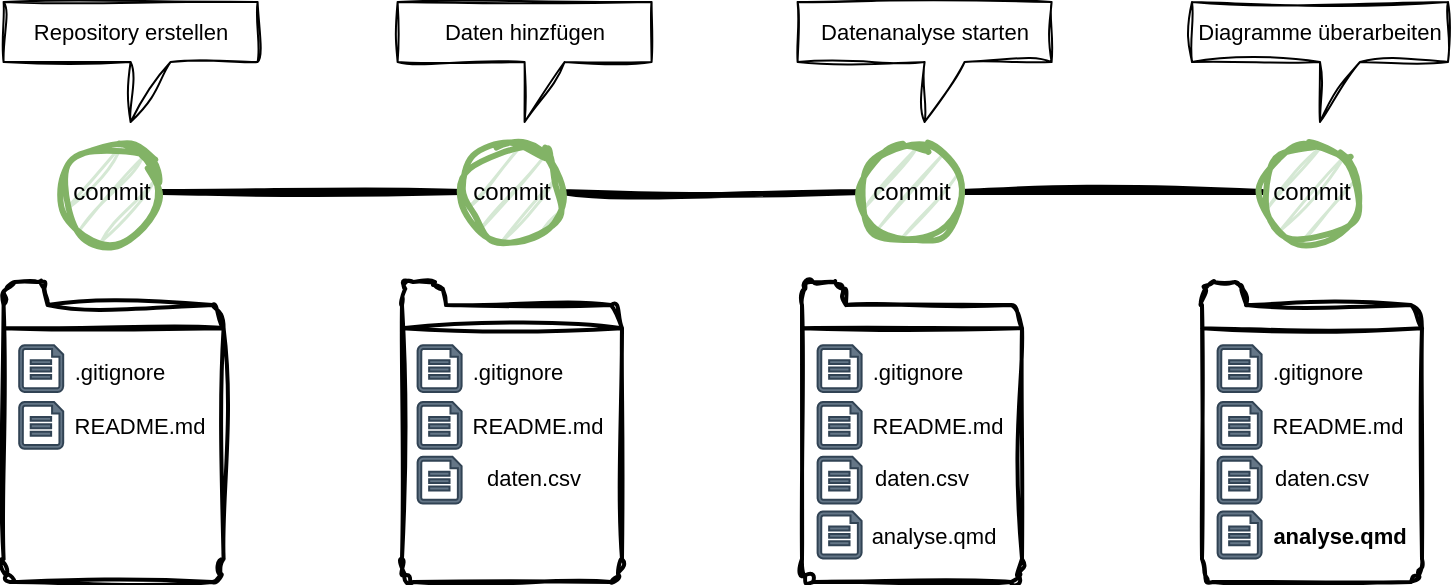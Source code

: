 <mxfile version="24.7.17">
  <diagram name="Page-1" id="yMOp3txGU8GjzoFIvgic">
    <mxGraphModel dx="1026" dy="688" grid="1" gridSize="10" guides="1" tooltips="1" connect="1" arrows="1" fold="1" page="1" pageScale="1" pageWidth="827" pageHeight="1169" math="0" shadow="0">
      <root>
        <mxCell id="0" />
        <mxCell id="1" parent="0" />
        <mxCell id="Krd_W6XfxrQ1XzyGEe3o-5" style="edgeStyle=orthogonalEdgeStyle;rounded=0;orthogonalLoop=1;jettySize=auto;html=1;endArrow=none;endFill=0;strokeWidth=3;sketch=1;curveFitting=1;jiggle=2;" parent="1" source="Krd_W6XfxrQ1XzyGEe3o-1" target="Krd_W6XfxrQ1XzyGEe3o-2" edge="1">
          <mxGeometry relative="1" as="geometry" />
        </mxCell>
        <mxCell id="Krd_W6XfxrQ1XzyGEe3o-1" value="commit" style="ellipse;whiteSpace=wrap;html=1;fillColor=#d5e8d4;strokeColor=#82b366;strokeWidth=3;sketch=1;curveFitting=1;jiggle=2;" parent="1" vertex="1">
          <mxGeometry x="75" y="160" width="50" height="50" as="geometry" />
        </mxCell>
        <mxCell id="ukLrMctXmGFwFIPji665-2" style="edgeStyle=orthogonalEdgeStyle;shape=connector;rounded=0;orthogonalLoop=1;jettySize=auto;html=1;strokeColor=default;strokeWidth=3;align=center;verticalAlign=middle;fontFamily=Helvetica;fontSize=11;fontColor=default;labelBackgroundColor=default;endArrow=none;endFill=0;sketch=1;curveFitting=1;jiggle=2;" edge="1" parent="1" source="Krd_W6XfxrQ1XzyGEe3o-2" target="Krd_W6XfxrQ1XzyGEe3o-3">
          <mxGeometry relative="1" as="geometry" />
        </mxCell>
        <mxCell id="Krd_W6XfxrQ1XzyGEe3o-2" value="&lt;div&gt;commit&lt;/div&gt;" style="ellipse;whiteSpace=wrap;html=1;fillColor=#d5e8d4;strokeColor=#82b366;strokeWidth=3;sketch=1;curveFitting=1;jiggle=2;" parent="1" vertex="1">
          <mxGeometry x="275" y="160" width="50" height="50" as="geometry" />
        </mxCell>
        <mxCell id="ukLrMctXmGFwFIPji665-3" style="edgeStyle=orthogonalEdgeStyle;shape=connector;rounded=0;orthogonalLoop=1;jettySize=auto;html=1;strokeColor=default;strokeWidth=3;align=center;verticalAlign=middle;fontFamily=Helvetica;fontSize=11;fontColor=default;labelBackgroundColor=default;endArrow=none;endFill=0;sketch=1;curveFitting=1;jiggle=2;" edge="1" parent="1" source="Krd_W6XfxrQ1XzyGEe3o-3" target="Krd_W6XfxrQ1XzyGEe3o-4">
          <mxGeometry relative="1" as="geometry" />
        </mxCell>
        <mxCell id="Krd_W6XfxrQ1XzyGEe3o-3" value="commit" style="ellipse;whiteSpace=wrap;html=1;fillColor=#d5e8d4;strokeColor=#82b366;strokeWidth=3;sketch=1;curveFitting=1;jiggle=2;" parent="1" vertex="1">
          <mxGeometry x="475" y="160" width="50" height="50" as="geometry" />
        </mxCell>
        <mxCell id="Krd_W6XfxrQ1XzyGEe3o-4" value="&lt;div&gt;commit&lt;/div&gt;" style="ellipse;whiteSpace=wrap;html=1;fillColor=#d5e8d4;strokeColor=#82b366;strokeWidth=3;sketch=1;curveFitting=1;jiggle=2;" parent="1" vertex="1">
          <mxGeometry x="675" y="160" width="50" height="50" as="geometry" />
        </mxCell>
        <mxCell id="ukLrMctXmGFwFIPji665-53" value="" style="html=1;verticalLabelPosition=bottom;align=center;labelBackgroundColor=#ffffff;verticalAlign=top;strokeWidth=2;shadow=0;dashed=0;shape=mxgraph.ios7.icons.folder;fontFamily=Helvetica;fontSize=11;sketch=1;curveFitting=1;jiggle=2;" vertex="1" parent="1">
          <mxGeometry x="45.8" y="230" width="110" height="150" as="geometry" />
        </mxCell>
        <mxCell id="ukLrMctXmGFwFIPji665-54" value=".gitignore" style="text;html=1;align=center;verticalAlign=middle;whiteSpace=wrap;rounded=0;fontFamily=Helvetica;fontSize=11;fontColor=default;labelBackgroundColor=default;" vertex="1" parent="1">
          <mxGeometry x="73.6" y="260" width="60" height="30" as="geometry" />
        </mxCell>
        <mxCell id="ukLrMctXmGFwFIPji665-55" value="&lt;div&gt;README.md&lt;/div&gt;" style="text;html=1;align=center;verticalAlign=middle;whiteSpace=wrap;rounded=0;fontFamily=Helvetica;fontSize=11;fontColor=default;labelBackgroundColor=default;" vertex="1" parent="1">
          <mxGeometry x="83.8" y="286.7" width="60" height="30" as="geometry" />
        </mxCell>
        <mxCell id="ukLrMctXmGFwFIPji665-56" value="" style="sketch=0;aspect=fixed;pointerEvents=1;shadow=0;dashed=0;html=1;strokeColor=#314354;labelPosition=center;verticalLabelPosition=bottom;verticalAlign=top;align=center;fillColor=#647687;shape=mxgraph.azure.file;fontFamily=Helvetica;fontSize=11;fontColor=#ffffff;labelBackgroundColor=default;" vertex="1" parent="1">
          <mxGeometry x="53.6" y="261.59" width="22" height="23.41" as="geometry" />
        </mxCell>
        <mxCell id="ukLrMctXmGFwFIPji665-57" value="" style="sketch=0;aspect=fixed;pointerEvents=1;shadow=0;dashed=0;html=1;strokeColor=#314354;labelPosition=center;verticalLabelPosition=bottom;verticalAlign=top;align=center;fillColor=#647687;shape=mxgraph.azure.file;fontFamily=Helvetica;fontSize=11;fontColor=#ffffff;labelBackgroundColor=default;" vertex="1" parent="1">
          <mxGeometry x="53.6" y="290" width="22" height="23.4" as="geometry" />
        </mxCell>
        <mxCell id="ukLrMctXmGFwFIPji665-62" value="" style="html=1;verticalLabelPosition=bottom;align=center;labelBackgroundColor=#ffffff;verticalAlign=top;strokeWidth=2;shadow=0;dashed=0;shape=mxgraph.ios7.icons.folder;fontFamily=Helvetica;fontSize=11;sketch=1;curveFitting=1;jiggle=2;" vertex="1" parent="1">
          <mxGeometry x="645" y="230" width="110" height="150" as="geometry" />
        </mxCell>
        <mxCell id="ukLrMctXmGFwFIPji665-63" value=".gitignore" style="text;html=1;align=center;verticalAlign=middle;whiteSpace=wrap;rounded=0;fontFamily=Helvetica;fontSize=11;fontColor=default;labelBackgroundColor=default;" vertex="1" parent="1">
          <mxGeometry x="672.8" y="260" width="60" height="30" as="geometry" />
        </mxCell>
        <mxCell id="ukLrMctXmGFwFIPji665-64" value="&lt;div&gt;README.md&lt;/div&gt;" style="text;html=1;align=center;verticalAlign=middle;whiteSpace=wrap;rounded=0;fontFamily=Helvetica;fontSize=11;fontColor=default;labelBackgroundColor=default;" vertex="1" parent="1">
          <mxGeometry x="683" y="286.7" width="60" height="30" as="geometry" />
        </mxCell>
        <mxCell id="ukLrMctXmGFwFIPji665-65" value="" style="sketch=0;aspect=fixed;pointerEvents=1;shadow=0;dashed=0;html=1;strokeColor=#314354;labelPosition=center;verticalLabelPosition=bottom;verticalAlign=top;align=center;fillColor=#647687;shape=mxgraph.azure.file;fontFamily=Helvetica;fontSize=11;fontColor=#ffffff;labelBackgroundColor=default;" vertex="1" parent="1">
          <mxGeometry x="652.8" y="261.59" width="22" height="23.41" as="geometry" />
        </mxCell>
        <mxCell id="ukLrMctXmGFwFIPji665-66" value="" style="sketch=0;aspect=fixed;pointerEvents=1;shadow=0;dashed=0;html=1;strokeColor=#314354;labelPosition=center;verticalLabelPosition=bottom;verticalAlign=top;align=center;fillColor=#647687;shape=mxgraph.azure.file;fontFamily=Helvetica;fontSize=11;fontColor=#ffffff;labelBackgroundColor=default;" vertex="1" parent="1">
          <mxGeometry x="652.8" y="290" width="22" height="23.4" as="geometry" />
        </mxCell>
        <mxCell id="ukLrMctXmGFwFIPji665-67" value="" style="sketch=0;aspect=fixed;pointerEvents=1;shadow=0;dashed=0;html=1;strokeColor=#314354;labelPosition=center;verticalLabelPosition=bottom;verticalAlign=top;align=center;fillColor=#647687;shape=mxgraph.azure.file;fontFamily=Helvetica;fontSize=11;fontColor=#ffffff;labelBackgroundColor=default;" vertex="1" parent="1">
          <mxGeometry x="652.8" y="317.4" width="22" height="23.4" as="geometry" />
        </mxCell>
        <mxCell id="ukLrMctXmGFwFIPji665-68" value="&lt;div&gt;daten.csv&lt;/div&gt;" style="text;html=1;align=center;verticalAlign=middle;whiteSpace=wrap;rounded=0;fontFamily=Helvetica;fontSize=11;fontColor=default;labelBackgroundColor=default;" vertex="1" parent="1">
          <mxGeometry x="674.8" y="311.5" width="60" height="33.3" as="geometry" />
        </mxCell>
        <mxCell id="ukLrMctXmGFwFIPji665-69" value="" style="sketch=0;aspect=fixed;pointerEvents=1;shadow=0;dashed=0;html=1;strokeColor=#314354;labelPosition=center;verticalLabelPosition=bottom;verticalAlign=top;align=center;fillColor=#647687;shape=mxgraph.azure.file;fontFamily=Helvetica;fontSize=11;fontColor=#ffffff;labelBackgroundColor=default;" vertex="1" parent="1">
          <mxGeometry x="652.8" y="344.8" width="22" height="23.4" as="geometry" />
        </mxCell>
        <mxCell id="ukLrMctXmGFwFIPji665-70" value="&lt;div&gt;analyse.qmd&lt;/div&gt;" style="text;html=1;align=center;verticalAlign=middle;whiteSpace=wrap;rounded=0;fontFamily=Helvetica;fontSize=11;fontColor=default;labelBackgroundColor=default;fontStyle=1" vertex="1" parent="1">
          <mxGeometry x="684" y="339.85" width="60" height="33.3" as="geometry" />
        </mxCell>
        <mxCell id="ukLrMctXmGFwFIPji665-71" value="" style="html=1;verticalLabelPosition=bottom;align=center;labelBackgroundColor=#ffffff;verticalAlign=top;strokeWidth=2;shadow=0;dashed=0;shape=mxgraph.ios7.icons.folder;fontFamily=Helvetica;fontSize=11;sketch=1;curveFitting=1;jiggle=2;" vertex="1" parent="1">
          <mxGeometry x="445" y="230" width="110" height="150" as="geometry" />
        </mxCell>
        <mxCell id="ukLrMctXmGFwFIPji665-72" value=".gitignore" style="text;html=1;align=center;verticalAlign=middle;whiteSpace=wrap;rounded=0;fontFamily=Helvetica;fontSize=11;fontColor=default;labelBackgroundColor=default;" vertex="1" parent="1">
          <mxGeometry x="472.8" y="260" width="60" height="30" as="geometry" />
        </mxCell>
        <mxCell id="ukLrMctXmGFwFIPji665-73" value="&lt;div&gt;README.md&lt;/div&gt;" style="text;html=1;align=center;verticalAlign=middle;whiteSpace=wrap;rounded=0;fontFamily=Helvetica;fontSize=11;fontColor=default;labelBackgroundColor=default;" vertex="1" parent="1">
          <mxGeometry x="483" y="286.7" width="60" height="30" as="geometry" />
        </mxCell>
        <mxCell id="ukLrMctXmGFwFIPji665-74" value="" style="sketch=0;aspect=fixed;pointerEvents=1;shadow=0;dashed=0;html=1;strokeColor=#314354;labelPosition=center;verticalLabelPosition=bottom;verticalAlign=top;align=center;fillColor=#647687;shape=mxgraph.azure.file;fontFamily=Helvetica;fontSize=11;fontColor=#ffffff;labelBackgroundColor=default;" vertex="1" parent="1">
          <mxGeometry x="452.8" y="261.59" width="22" height="23.41" as="geometry" />
        </mxCell>
        <mxCell id="ukLrMctXmGFwFIPji665-75" value="" style="sketch=0;aspect=fixed;pointerEvents=1;shadow=0;dashed=0;html=1;strokeColor=#314354;labelPosition=center;verticalLabelPosition=bottom;verticalAlign=top;align=center;fillColor=#647687;shape=mxgraph.azure.file;fontFamily=Helvetica;fontSize=11;fontColor=#ffffff;labelBackgroundColor=default;" vertex="1" parent="1">
          <mxGeometry x="452.8" y="290" width="22" height="23.4" as="geometry" />
        </mxCell>
        <mxCell id="ukLrMctXmGFwFIPji665-76" value="" style="sketch=0;aspect=fixed;pointerEvents=1;shadow=0;dashed=0;html=1;strokeColor=#314354;labelPosition=center;verticalLabelPosition=bottom;verticalAlign=top;align=center;fillColor=#647687;shape=mxgraph.azure.file;fontFamily=Helvetica;fontSize=11;fontColor=#ffffff;labelBackgroundColor=default;" vertex="1" parent="1">
          <mxGeometry x="452.8" y="317.4" width="22" height="23.4" as="geometry" />
        </mxCell>
        <mxCell id="ukLrMctXmGFwFIPji665-77" value="&lt;div&gt;daten.csv&lt;/div&gt;" style="text;html=1;align=center;verticalAlign=middle;whiteSpace=wrap;rounded=0;fontFamily=Helvetica;fontSize=11;fontColor=default;labelBackgroundColor=default;" vertex="1" parent="1">
          <mxGeometry x="474.8" y="311.5" width="60" height="33.3" as="geometry" />
        </mxCell>
        <mxCell id="ukLrMctXmGFwFIPji665-78" value="" style="sketch=0;aspect=fixed;pointerEvents=1;shadow=0;dashed=0;html=1;strokeColor=#314354;labelPosition=center;verticalLabelPosition=bottom;verticalAlign=top;align=center;fillColor=#647687;shape=mxgraph.azure.file;fontFamily=Helvetica;fontSize=11;fontColor=#ffffff;labelBackgroundColor=default;" vertex="1" parent="1">
          <mxGeometry x="452.8" y="344.8" width="22" height="23.4" as="geometry" />
        </mxCell>
        <mxCell id="ukLrMctXmGFwFIPji665-79" value="&lt;div&gt;analyse.qmd&lt;/div&gt;" style="text;html=1;align=center;verticalAlign=middle;whiteSpace=wrap;rounded=0;fontFamily=Helvetica;fontSize=11;fontColor=default;labelBackgroundColor=default;fontStyle=0" vertex="1" parent="1">
          <mxGeometry x="481" y="339.85" width="60" height="33.3" as="geometry" />
        </mxCell>
        <mxCell id="ukLrMctXmGFwFIPji665-80" value="" style="html=1;verticalLabelPosition=bottom;align=center;labelBackgroundColor=#ffffff;verticalAlign=top;strokeWidth=2;shadow=0;dashed=0;shape=mxgraph.ios7.icons.folder;fontFamily=Helvetica;fontSize=11;sketch=1;curveFitting=1;jiggle=2;" vertex="1" parent="1">
          <mxGeometry x="245" y="230" width="110" height="150" as="geometry" />
        </mxCell>
        <mxCell id="ukLrMctXmGFwFIPji665-81" value=".gitignore" style="text;html=1;align=center;verticalAlign=middle;whiteSpace=wrap;rounded=0;fontFamily=Helvetica;fontSize=11;fontColor=default;labelBackgroundColor=default;" vertex="1" parent="1">
          <mxGeometry x="272.8" y="260" width="60" height="30" as="geometry" />
        </mxCell>
        <mxCell id="ukLrMctXmGFwFIPji665-82" value="&lt;div&gt;README.md&lt;/div&gt;" style="text;html=1;align=center;verticalAlign=middle;whiteSpace=wrap;rounded=0;fontFamily=Helvetica;fontSize=11;fontColor=default;labelBackgroundColor=default;" vertex="1" parent="1">
          <mxGeometry x="283" y="286.7" width="60" height="30" as="geometry" />
        </mxCell>
        <mxCell id="ukLrMctXmGFwFIPji665-83" value="" style="sketch=0;aspect=fixed;pointerEvents=1;shadow=0;dashed=0;html=1;strokeColor=#314354;labelPosition=center;verticalLabelPosition=bottom;verticalAlign=top;align=center;fillColor=#647687;shape=mxgraph.azure.file;fontFamily=Helvetica;fontSize=11;fontColor=#ffffff;labelBackgroundColor=default;" vertex="1" parent="1">
          <mxGeometry x="252.8" y="261.59" width="22" height="23.41" as="geometry" />
        </mxCell>
        <mxCell id="ukLrMctXmGFwFIPji665-84" value="" style="sketch=0;aspect=fixed;pointerEvents=1;shadow=0;dashed=0;html=1;strokeColor=#314354;labelPosition=center;verticalLabelPosition=bottom;verticalAlign=top;align=center;fillColor=#647687;shape=mxgraph.azure.file;fontFamily=Helvetica;fontSize=11;fontColor=#ffffff;labelBackgroundColor=default;" vertex="1" parent="1">
          <mxGeometry x="252.8" y="290" width="22" height="23.4" as="geometry" />
        </mxCell>
        <mxCell id="ukLrMctXmGFwFIPji665-85" value="" style="sketch=0;aspect=fixed;pointerEvents=1;shadow=0;dashed=0;html=1;strokeColor=#314354;labelPosition=center;verticalLabelPosition=bottom;verticalAlign=top;align=center;fillColor=#647687;shape=mxgraph.azure.file;fontFamily=Helvetica;fontSize=11;fontColor=#ffffff;labelBackgroundColor=default;" vertex="1" parent="1">
          <mxGeometry x="252.8" y="317.4" width="22" height="23.4" as="geometry" />
        </mxCell>
        <mxCell id="ukLrMctXmGFwFIPji665-86" value="&lt;div&gt;daten.csv&lt;/div&gt;" style="text;html=1;align=center;verticalAlign=middle;whiteSpace=wrap;rounded=0;fontFamily=Helvetica;fontSize=11;fontColor=default;labelBackgroundColor=default;" vertex="1" parent="1">
          <mxGeometry x="281.0" y="311.5" width="60" height="33.3" as="geometry" />
        </mxCell>
        <mxCell id="ukLrMctXmGFwFIPji665-88" value="" style="text;html=1;align=center;verticalAlign=middle;whiteSpace=wrap;rounded=0;fontFamily=Helvetica;fontSize=11;fontColor=default;labelBackgroundColor=default;fontStyle=0" vertex="1" parent="1">
          <mxGeometry x="281" y="339.85" width="60" height="33.3" as="geometry" />
        </mxCell>
        <mxCell id="ukLrMctXmGFwFIPji665-91" value="Repository erstellen" style="shape=callout;whiteSpace=wrap;html=1;perimeter=calloutPerimeter;fontFamily=Helvetica;fontSize=11;fontColor=default;labelBackgroundColor=default;position2=0.5;base=20;sketch=1;curveFitting=1;jiggle=2;" vertex="1" parent="1">
          <mxGeometry x="45.8" y="90" width="127" height="60" as="geometry" />
        </mxCell>
        <mxCell id="ukLrMctXmGFwFIPji665-92" value="Daten hinzfügen" style="shape=callout;whiteSpace=wrap;html=1;perimeter=calloutPerimeter;fontFamily=Helvetica;fontSize=11;fontColor=default;labelBackgroundColor=default;position2=0.5;base=20;sketch=1;curveFitting=1;jiggle=2;" vertex="1" parent="1">
          <mxGeometry x="242.8" y="90" width="127" height="60" as="geometry" />
        </mxCell>
        <mxCell id="ukLrMctXmGFwFIPji665-93" value="Datenanalyse starten" style="shape=callout;whiteSpace=wrap;html=1;perimeter=calloutPerimeter;fontFamily=Helvetica;fontSize=11;fontColor=default;labelBackgroundColor=default;position2=0.5;base=20;sketch=1;curveFitting=1;jiggle=2;" vertex="1" parent="1">
          <mxGeometry x="442.8" y="90" width="127" height="60" as="geometry" />
        </mxCell>
        <mxCell id="ukLrMctXmGFwFIPji665-94" value="Diagramme überarbeiten" style="shape=callout;whiteSpace=wrap;html=1;perimeter=calloutPerimeter;fontFamily=Helvetica;fontSize=11;fontColor=default;labelBackgroundColor=default;position2=0.5;base=20;sketch=1;curveFitting=1;jiggle=2;" vertex="1" parent="1">
          <mxGeometry x="640" y="90" width="128" height="60" as="geometry" />
        </mxCell>
      </root>
    </mxGraphModel>
  </diagram>
</mxfile>
